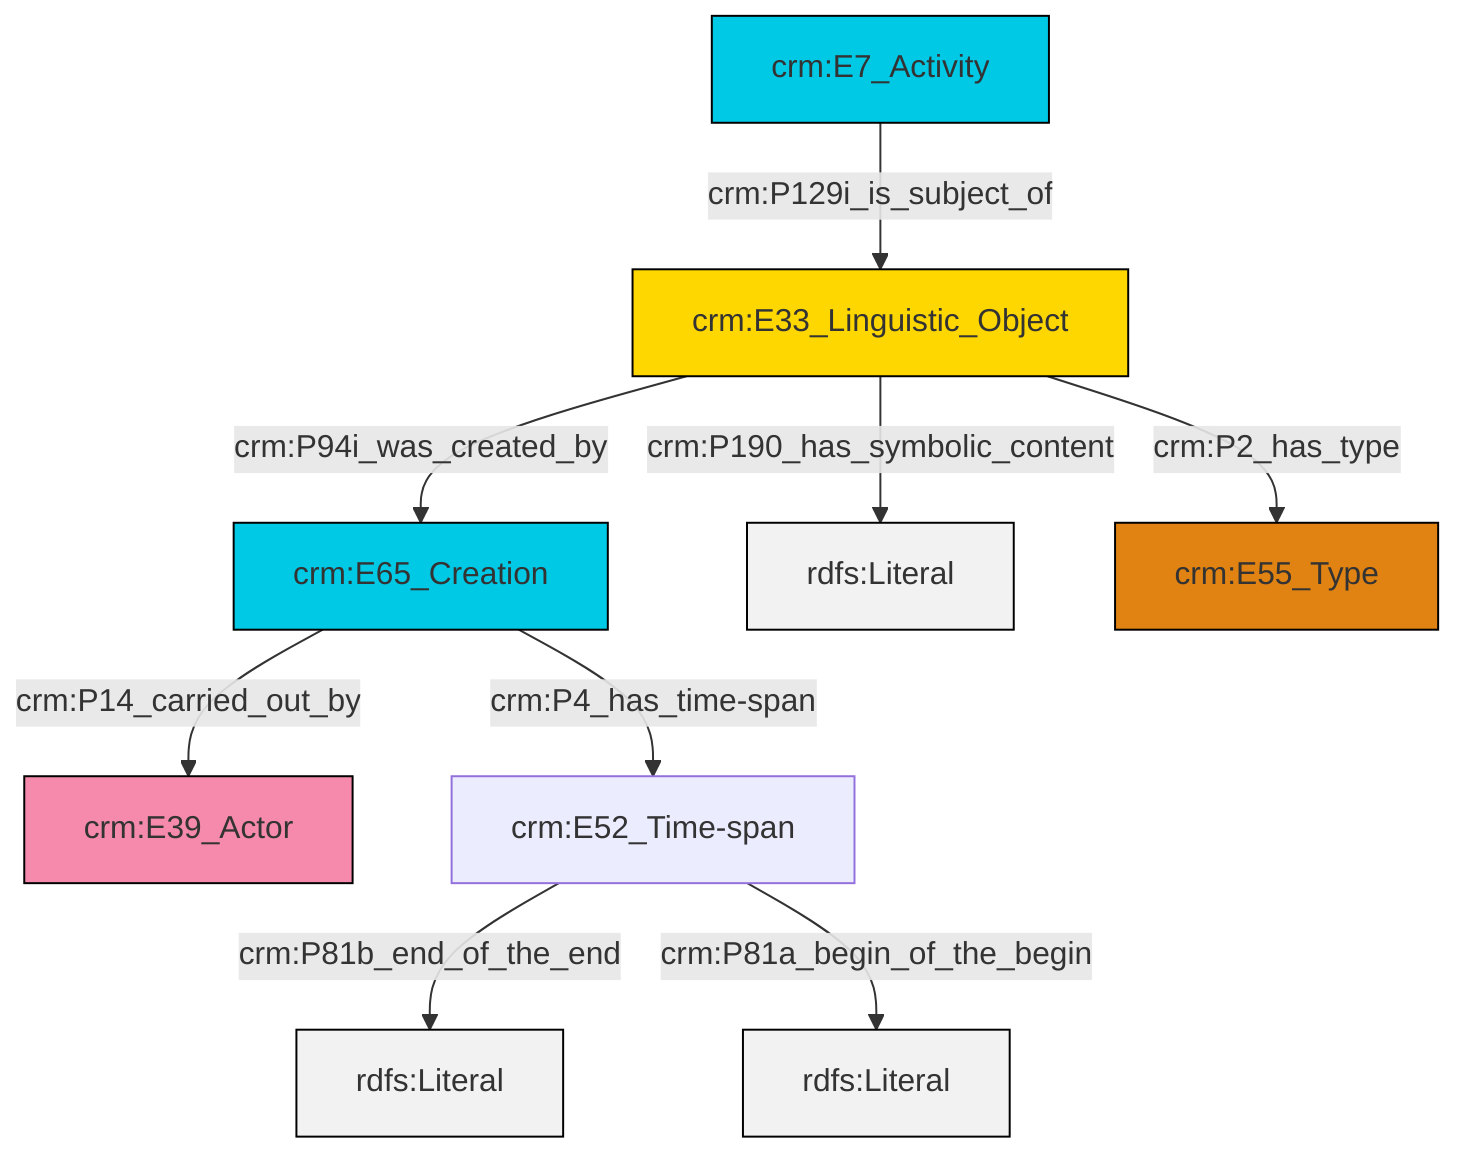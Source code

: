graph TD
classDef Literal fill:#f2f2f2,stroke:#000000;
classDef CRM_Entity fill:#FFFFFF,stroke:#000000;
classDef Temporal_Entity fill:#00C9E6, stroke:#000000;
classDef Type fill:#E18312, stroke:#000000;
classDef Time-Span fill:#2C9C91, stroke:#000000;
classDef Appellation fill:#FFEB7F, stroke:#000000;
classDef Place fill:#008836, stroke:#000000;
classDef Persistent_Item fill:#B266B2, stroke:#000000;
classDef Conceptual_Object fill:#FFD700, stroke:#000000;
classDef Physical_Thing fill:#D2B48C, stroke:#000000;
classDef Actor fill:#f58aad, stroke:#000000;
classDef PC_Classes fill:#4ce600, stroke:#000000;
classDef Multi fill:#cccccc,stroke:#000000;

2["crm:E65_Creation"]:::Temporal_Entity -->|crm:P14_carried_out_by| 0["crm:E39_Actor"]:::Actor
3["crm:E33_Linguistic_Object"]:::Conceptual_Object -->|crm:P190_has_symbolic_content| 4[rdfs:Literal]:::Literal
5["crm:E52_Time-span"]:::Default -->|crm:P81b_end_of_the_end| 6[rdfs:Literal]:::Literal
3["crm:E33_Linguistic_Object"]:::Conceptual_Object -->|crm:P94i_was_created_by| 2["crm:E65_Creation"]:::Temporal_Entity
5["crm:E52_Time-span"]:::Default -->|crm:P81a_begin_of_the_begin| 10[rdfs:Literal]:::Literal
2["crm:E65_Creation"]:::Temporal_Entity -->|crm:P4_has_time-span| 5["crm:E52_Time-span"]:::Default
3["crm:E33_Linguistic_Object"]:::Conceptual_Object -->|crm:P2_has_type| 8["crm:E55_Type"]:::Type
13["crm:E7_Activity"]:::Temporal_Entity -->|crm:P129i_is_subject_of| 3["crm:E33_Linguistic_Object"]:::Conceptual_Object